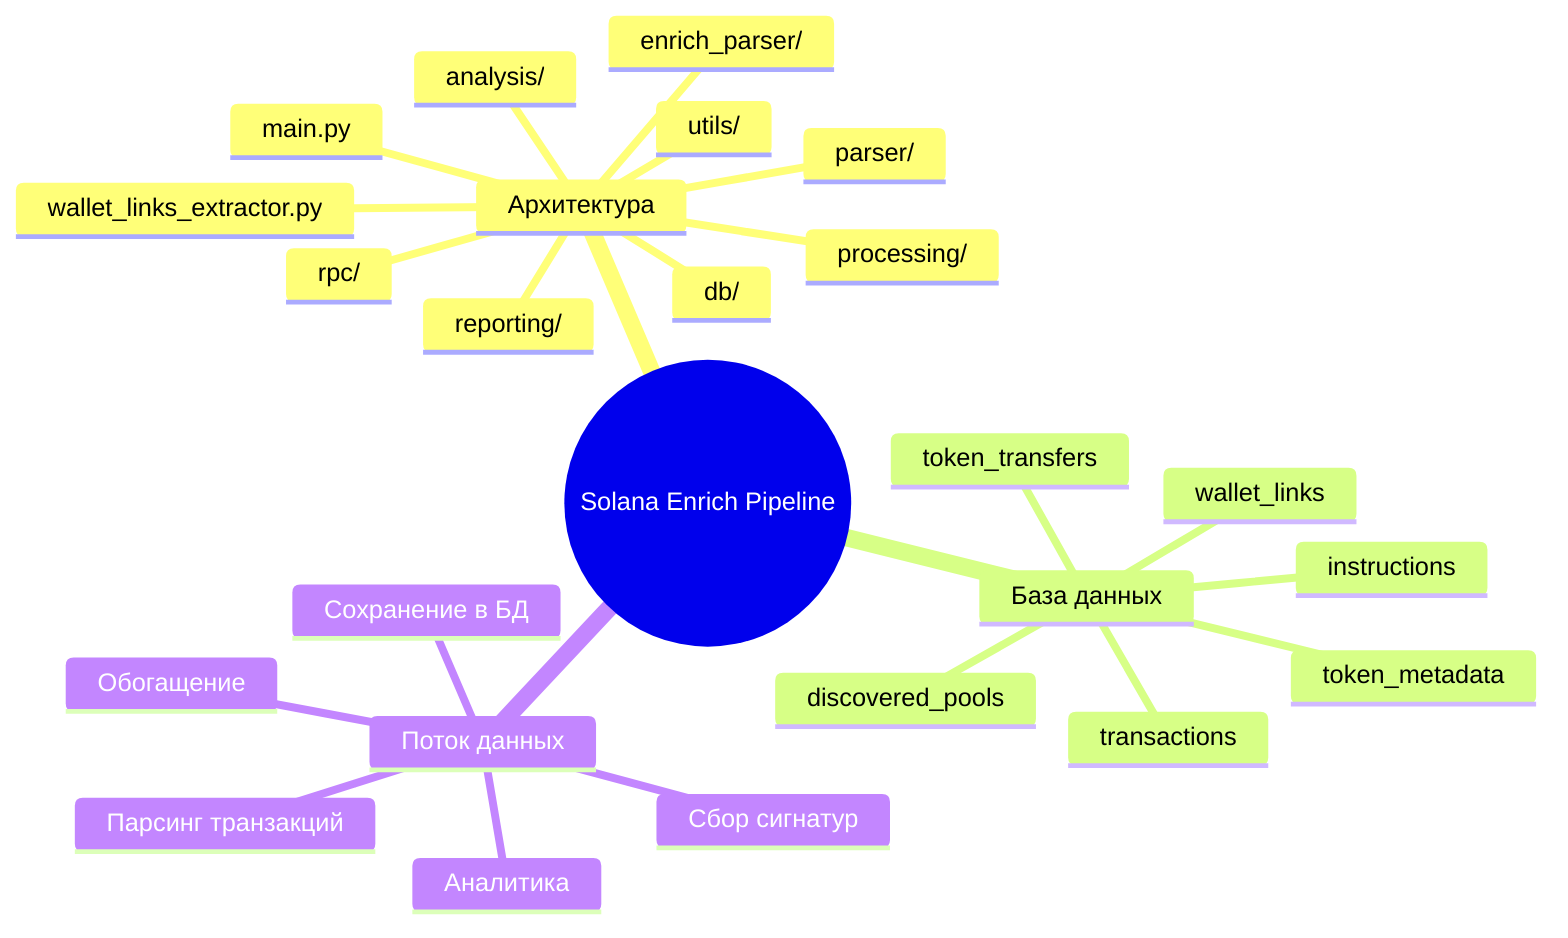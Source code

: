 mindmap
  root((Solana Enrich Pipeline))
    Архитектура
      main.py
      parser/
      processing/
      enrich_parser/
      db/
      utils/
      rpc/
      analysis/
      reporting/
      wallet_links_extractor.py
    База данных
      transactions
      instructions
      token_transfers
      wallet_links
      discovered_pools
      token_metadata
    Поток данных
      Сбор сигнатур
      Парсинг транзакций
      Обогащение
      Сохранение в БД
      Аналитика
